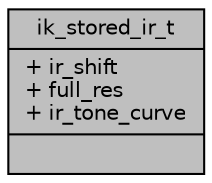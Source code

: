 digraph "ik_stored_ir_t"
{
 // INTERACTIVE_SVG=YES
 // LATEX_PDF_SIZE
  bgcolor="transparent";
  edge [fontname="Helvetica",fontsize="10",labelfontname="Helvetica",labelfontsize="10"];
  node [fontname="Helvetica",fontsize="10",shape=record];
  Node1 [label="{ik_stored_ir_t\n|+ ir_shift\l+ full_res\l+ ir_tone_curve\l|}",height=0.2,width=0.4,color="black", fillcolor="grey75", style="filled", fontcolor="black",tooltip=" "];
}
